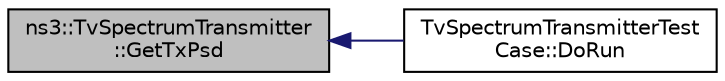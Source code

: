 digraph "ns3::TvSpectrumTransmitter::GetTxPsd"
{
  edge [fontname="Helvetica",fontsize="10",labelfontname="Helvetica",labelfontsize="10"];
  node [fontname="Helvetica",fontsize="10",shape=record];
  rankdir="LR";
  Node1 [label="ns3::TvSpectrumTransmitter\l::GetTxPsd",height=0.2,width=0.4,color="black", fillcolor="grey75", style="filled", fontcolor="black"];
  Node1 -> Node2 [dir="back",color="midnightblue",fontsize="10",style="solid"];
  Node2 [label="TvSpectrumTransmitterTest\lCase::DoRun",height=0.2,width=0.4,color="black", fillcolor="white", style="filled",URL="$d7/da6/classTvSpectrumTransmitterTestCase.html#ad94f615589a3c3e1216415ed943bcc26",tooltip="Implementation to actually run this TestCase. "];
}

